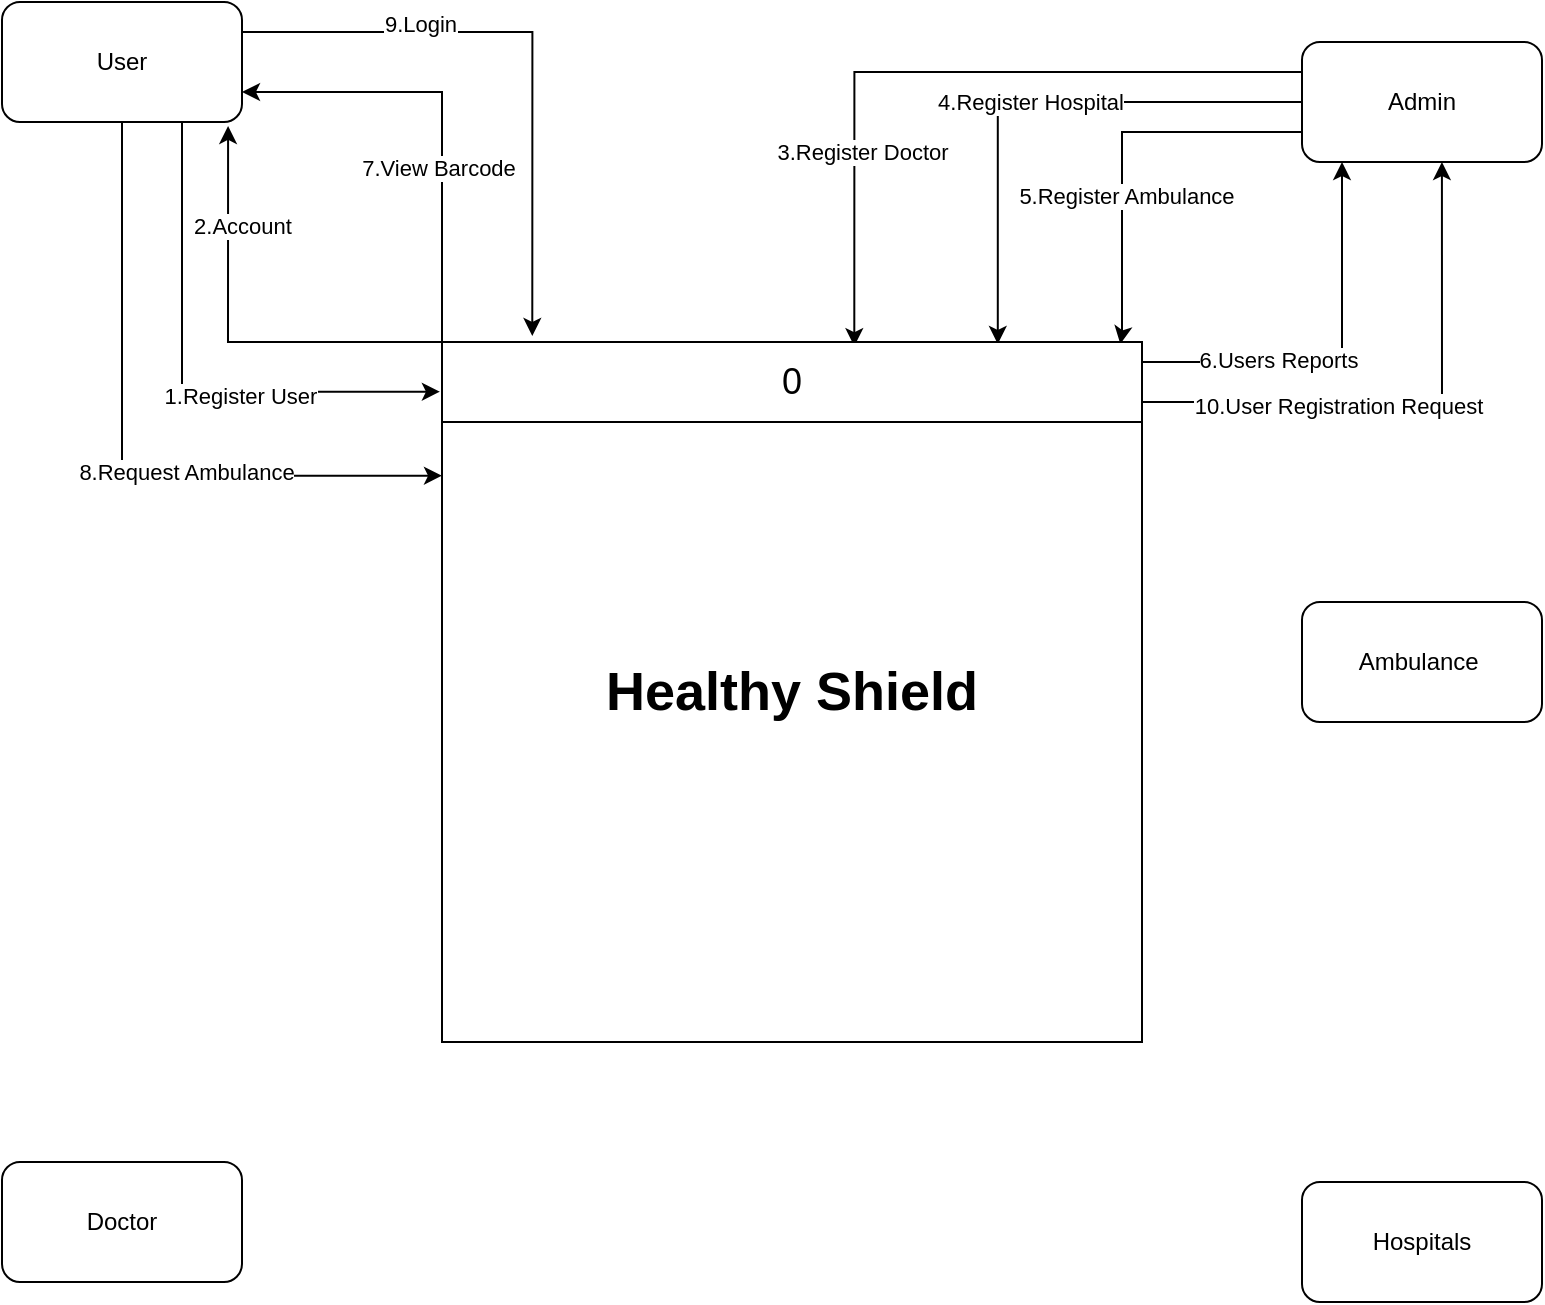 <mxfile version="13.0.9" type="github">
  <diagram id="t-40IrdALzzYhq3jKnCi" name="Page-1">
    <mxGraphModel dx="1422" dy="762" grid="1" gridSize="10" guides="1" tooltips="1" connect="1" arrows="1" fold="1" page="1" pageScale="1" pageWidth="827" pageHeight="1169" math="0" shadow="0">
      <root>
        <mxCell id="0" />
        <mxCell id="1" parent="0" />
        <mxCell id="WkDb-Qz1wxZT0FGAP73l-8" style="edgeStyle=orthogonalEdgeStyle;rounded=0;orthogonalLoop=1;jettySize=auto;html=1;exitX=0;exitY=0;exitDx=0;exitDy=0;entryX=0.942;entryY=1.033;entryDx=0;entryDy=0;entryPerimeter=0;" parent="1" source="WkDb-Qz1wxZT0FGAP73l-1" target="WkDb-Qz1wxZT0FGAP73l-2" edge="1">
          <mxGeometry relative="1" as="geometry">
            <Array as="points">
              <mxPoint x="153" y="200" />
            </Array>
          </mxGeometry>
        </mxCell>
        <mxCell id="WkDb-Qz1wxZT0FGAP73l-10" value="2.Account" style="edgeLabel;html=1;align=center;verticalAlign=middle;resizable=0;points=[];" parent="WkDb-Qz1wxZT0FGAP73l-8" vertex="1" connectable="0">
          <mxGeometry x="-0.048" y="-29" relative="1" as="geometry">
            <mxPoint x="2" y="-29" as="offset" />
          </mxGeometry>
        </mxCell>
        <mxCell id="WkDb-Qz1wxZT0FGAP73l-1" value="&lt;font style=&quot;font-size: 27px&quot;&gt;&lt;b&gt;Healthy Shield&lt;/b&gt;&lt;/font&gt;" style="whiteSpace=wrap;html=1;aspect=fixed;" parent="1" vertex="1">
          <mxGeometry x="260" y="200" width="350" height="350" as="geometry" />
        </mxCell>
        <mxCell id="WkDb-Qz1wxZT0FGAP73l-7" style="edgeStyle=orthogonalEdgeStyle;rounded=0;orthogonalLoop=1;jettySize=auto;html=1;exitX=0.75;exitY=1;exitDx=0;exitDy=0;entryX=-0.003;entryY=0.071;entryDx=0;entryDy=0;entryPerimeter=0;" parent="1" source="WkDb-Qz1wxZT0FGAP73l-2" target="WkDb-Qz1wxZT0FGAP73l-1" edge="1">
          <mxGeometry relative="1" as="geometry" />
        </mxCell>
        <mxCell id="WkDb-Qz1wxZT0FGAP73l-9" value="1.Register User" style="edgeLabel;html=1;align=center;verticalAlign=middle;resizable=0;points=[];" parent="WkDb-Qz1wxZT0FGAP73l-7" vertex="1" connectable="0">
          <mxGeometry x="0.023" y="29" relative="1" as="geometry">
            <mxPoint x="29" y="31" as="offset" />
          </mxGeometry>
        </mxCell>
        <mxCell id="WkDb-Qz1wxZT0FGAP73l-22" style="edgeStyle=orthogonalEdgeStyle;rounded=0;orthogonalLoop=1;jettySize=auto;html=1;exitX=0.5;exitY=1;exitDx=0;exitDy=0;entryX=0;entryY=0.191;entryDx=0;entryDy=0;entryPerimeter=0;" parent="1" source="WkDb-Qz1wxZT0FGAP73l-2" target="WkDb-Qz1wxZT0FGAP73l-1" edge="1">
          <mxGeometry relative="1" as="geometry" />
        </mxCell>
        <mxCell id="WkDb-Qz1wxZT0FGAP73l-23" value="8.Request Ambulance" style="edgeLabel;html=1;align=center;verticalAlign=middle;resizable=0;points=[];" parent="WkDb-Qz1wxZT0FGAP73l-22" vertex="1" connectable="0">
          <mxGeometry x="0.039" y="32" relative="1" as="geometry">
            <mxPoint as="offset" />
          </mxGeometry>
        </mxCell>
        <mxCell id="Vhr6AQCbH3jPlNNf15J3-1" style="edgeStyle=orthogonalEdgeStyle;rounded=0;orthogonalLoop=1;jettySize=auto;html=1;exitX=1;exitY=0.25;exitDx=0;exitDy=0;entryX=0.129;entryY=-0.075;entryDx=0;entryDy=0;entryPerimeter=0;" edge="1" parent="1" source="WkDb-Qz1wxZT0FGAP73l-2" target="WkDb-Qz1wxZT0FGAP73l-14">
          <mxGeometry relative="1" as="geometry" />
        </mxCell>
        <mxCell id="Vhr6AQCbH3jPlNNf15J3-2" value="9.Login" style="edgeLabel;html=1;align=center;verticalAlign=middle;resizable=0;points=[];" vertex="1" connectable="0" parent="Vhr6AQCbH3jPlNNf15J3-1">
          <mxGeometry x="-0.401" y="4" relative="1" as="geometry">
            <mxPoint as="offset" />
          </mxGeometry>
        </mxCell>
        <mxCell id="WkDb-Qz1wxZT0FGAP73l-2" value="User" style="rounded=1;whiteSpace=wrap;html=1;" parent="1" vertex="1">
          <mxGeometry x="40" y="30" width="120" height="60" as="geometry" />
        </mxCell>
        <mxCell id="WkDb-Qz1wxZT0FGAP73l-3" value="Doctor" style="rounded=1;whiteSpace=wrap;html=1;" parent="1" vertex="1">
          <mxGeometry x="40" y="610" width="120" height="60" as="geometry" />
        </mxCell>
        <mxCell id="WkDb-Qz1wxZT0FGAP73l-4" value="Hospitals" style="rounded=1;whiteSpace=wrap;html=1;" parent="1" vertex="1">
          <mxGeometry x="690" y="620" width="120" height="60" as="geometry" />
        </mxCell>
        <mxCell id="WkDb-Qz1wxZT0FGAP73l-5" value="Ambulance&amp;nbsp;" style="rounded=1;whiteSpace=wrap;html=1;" parent="1" vertex="1">
          <mxGeometry x="690" y="330" width="120" height="60" as="geometry" />
        </mxCell>
        <mxCell id="WkDb-Qz1wxZT0FGAP73l-11" style="edgeStyle=orthogonalEdgeStyle;rounded=0;orthogonalLoop=1;jettySize=auto;html=1;exitX=0;exitY=0.25;exitDx=0;exitDy=0;entryX=0.589;entryY=0.006;entryDx=0;entryDy=0;entryPerimeter=0;" parent="1" source="WkDb-Qz1wxZT0FGAP73l-6" target="WkDb-Qz1wxZT0FGAP73l-1" edge="1">
          <mxGeometry relative="1" as="geometry">
            <Array as="points">
              <mxPoint x="466" y="65" />
            </Array>
          </mxGeometry>
        </mxCell>
        <mxCell id="WkDb-Qz1wxZT0FGAP73l-16" value="3.Register Doctor" style="edgeLabel;html=1;align=center;verticalAlign=middle;resizable=0;points=[];" parent="WkDb-Qz1wxZT0FGAP73l-11" vertex="1" connectable="0">
          <mxGeometry x="0.219" y="40" relative="1" as="geometry">
            <mxPoint as="offset" />
          </mxGeometry>
        </mxCell>
        <mxCell id="WkDb-Qz1wxZT0FGAP73l-12" value="4.Register Hospital" style="edgeStyle=orthogonalEdgeStyle;rounded=0;orthogonalLoop=1;jettySize=auto;html=1;exitX=0;exitY=0.5;exitDx=0;exitDy=0;entryX=0.794;entryY=0.025;entryDx=0;entryDy=0;entryPerimeter=0;" parent="1" source="WkDb-Qz1wxZT0FGAP73l-6" target="WkDb-Qz1wxZT0FGAP73l-14" edge="1">
          <mxGeometry relative="1" as="geometry" />
        </mxCell>
        <mxCell id="WkDb-Qz1wxZT0FGAP73l-13" style="edgeStyle=orthogonalEdgeStyle;rounded=0;orthogonalLoop=1;jettySize=auto;html=1;exitX=0;exitY=0.75;exitDx=0;exitDy=0;entryX=0.969;entryY=0.025;entryDx=0;entryDy=0;entryPerimeter=0;" parent="1" source="WkDb-Qz1wxZT0FGAP73l-6" target="WkDb-Qz1wxZT0FGAP73l-14" edge="1">
          <mxGeometry relative="1" as="geometry">
            <Array as="points">
              <mxPoint x="600" y="95" />
              <mxPoint x="600" y="196" />
            </Array>
          </mxGeometry>
        </mxCell>
        <mxCell id="WkDb-Qz1wxZT0FGAP73l-17" value="5.Register Ambulance" style="edgeLabel;html=1;align=center;verticalAlign=middle;resizable=0;points=[];" parent="WkDb-Qz1wxZT0FGAP73l-13" vertex="1" connectable="0">
          <mxGeometry x="-0.102" y="32" relative="1" as="geometry">
            <mxPoint as="offset" />
          </mxGeometry>
        </mxCell>
        <mxCell id="WkDb-Qz1wxZT0FGAP73l-6" value="Admin" style="rounded=1;whiteSpace=wrap;html=1;" parent="1" vertex="1">
          <mxGeometry x="690" y="50" width="120" height="60" as="geometry" />
        </mxCell>
        <mxCell id="WkDb-Qz1wxZT0FGAP73l-15" style="edgeStyle=orthogonalEdgeStyle;rounded=0;orthogonalLoop=1;jettySize=auto;html=1;exitX=1;exitY=0.25;exitDx=0;exitDy=0;" parent="1" source="WkDb-Qz1wxZT0FGAP73l-14" edge="1">
          <mxGeometry relative="1" as="geometry">
            <mxPoint x="710" y="110" as="targetPoint" />
            <Array as="points">
              <mxPoint x="710" y="210" />
              <mxPoint x="710" y="110" />
            </Array>
          </mxGeometry>
        </mxCell>
        <mxCell id="WkDb-Qz1wxZT0FGAP73l-18" value="6.Users Reports" style="edgeLabel;html=1;align=center;verticalAlign=middle;resizable=0;points=[];" parent="WkDb-Qz1wxZT0FGAP73l-15" vertex="1" connectable="0">
          <mxGeometry x="-0.321" y="1" relative="1" as="geometry">
            <mxPoint as="offset" />
          </mxGeometry>
        </mxCell>
        <mxCell id="WkDb-Qz1wxZT0FGAP73l-19" style="edgeStyle=orthogonalEdgeStyle;rounded=0;orthogonalLoop=1;jettySize=auto;html=1;exitX=0;exitY=0;exitDx=0;exitDy=0;entryX=1;entryY=0.75;entryDx=0;entryDy=0;" parent="1" source="WkDb-Qz1wxZT0FGAP73l-14" target="WkDb-Qz1wxZT0FGAP73l-2" edge="1">
          <mxGeometry relative="1" as="geometry" />
        </mxCell>
        <mxCell id="WkDb-Qz1wxZT0FGAP73l-21" value="7.View Barcode" style="edgeLabel;html=1;align=center;verticalAlign=middle;resizable=0;points=[];" parent="WkDb-Qz1wxZT0FGAP73l-19" vertex="1" connectable="0">
          <mxGeometry x="-0.227" y="2" relative="1" as="geometry">
            <mxPoint as="offset" />
          </mxGeometry>
        </mxCell>
        <mxCell id="Vhr6AQCbH3jPlNNf15J3-3" style="edgeStyle=orthogonalEdgeStyle;rounded=0;orthogonalLoop=1;jettySize=auto;html=1;exitX=1;exitY=0.75;exitDx=0;exitDy=0;entryX=0.583;entryY=1;entryDx=0;entryDy=0;entryPerimeter=0;" edge="1" parent="1" source="WkDb-Qz1wxZT0FGAP73l-14" target="WkDb-Qz1wxZT0FGAP73l-6">
          <mxGeometry relative="1" as="geometry" />
        </mxCell>
        <mxCell id="Vhr6AQCbH3jPlNNf15J3-4" value="10.User Registration Request" style="edgeLabel;html=1;align=center;verticalAlign=middle;resizable=0;points=[];" vertex="1" connectable="0" parent="Vhr6AQCbH3jPlNNf15J3-3">
          <mxGeometry x="-0.274" y="-2" relative="1" as="geometry">
            <mxPoint as="offset" />
          </mxGeometry>
        </mxCell>
        <mxCell id="WkDb-Qz1wxZT0FGAP73l-14" value="&lt;font style=&quot;font-size: 18px&quot;&gt;0&lt;/font&gt;" style="rounded=0;whiteSpace=wrap;html=1;" parent="1" vertex="1">
          <mxGeometry x="260" y="200" width="350" height="40" as="geometry" />
        </mxCell>
      </root>
    </mxGraphModel>
  </diagram>
</mxfile>

